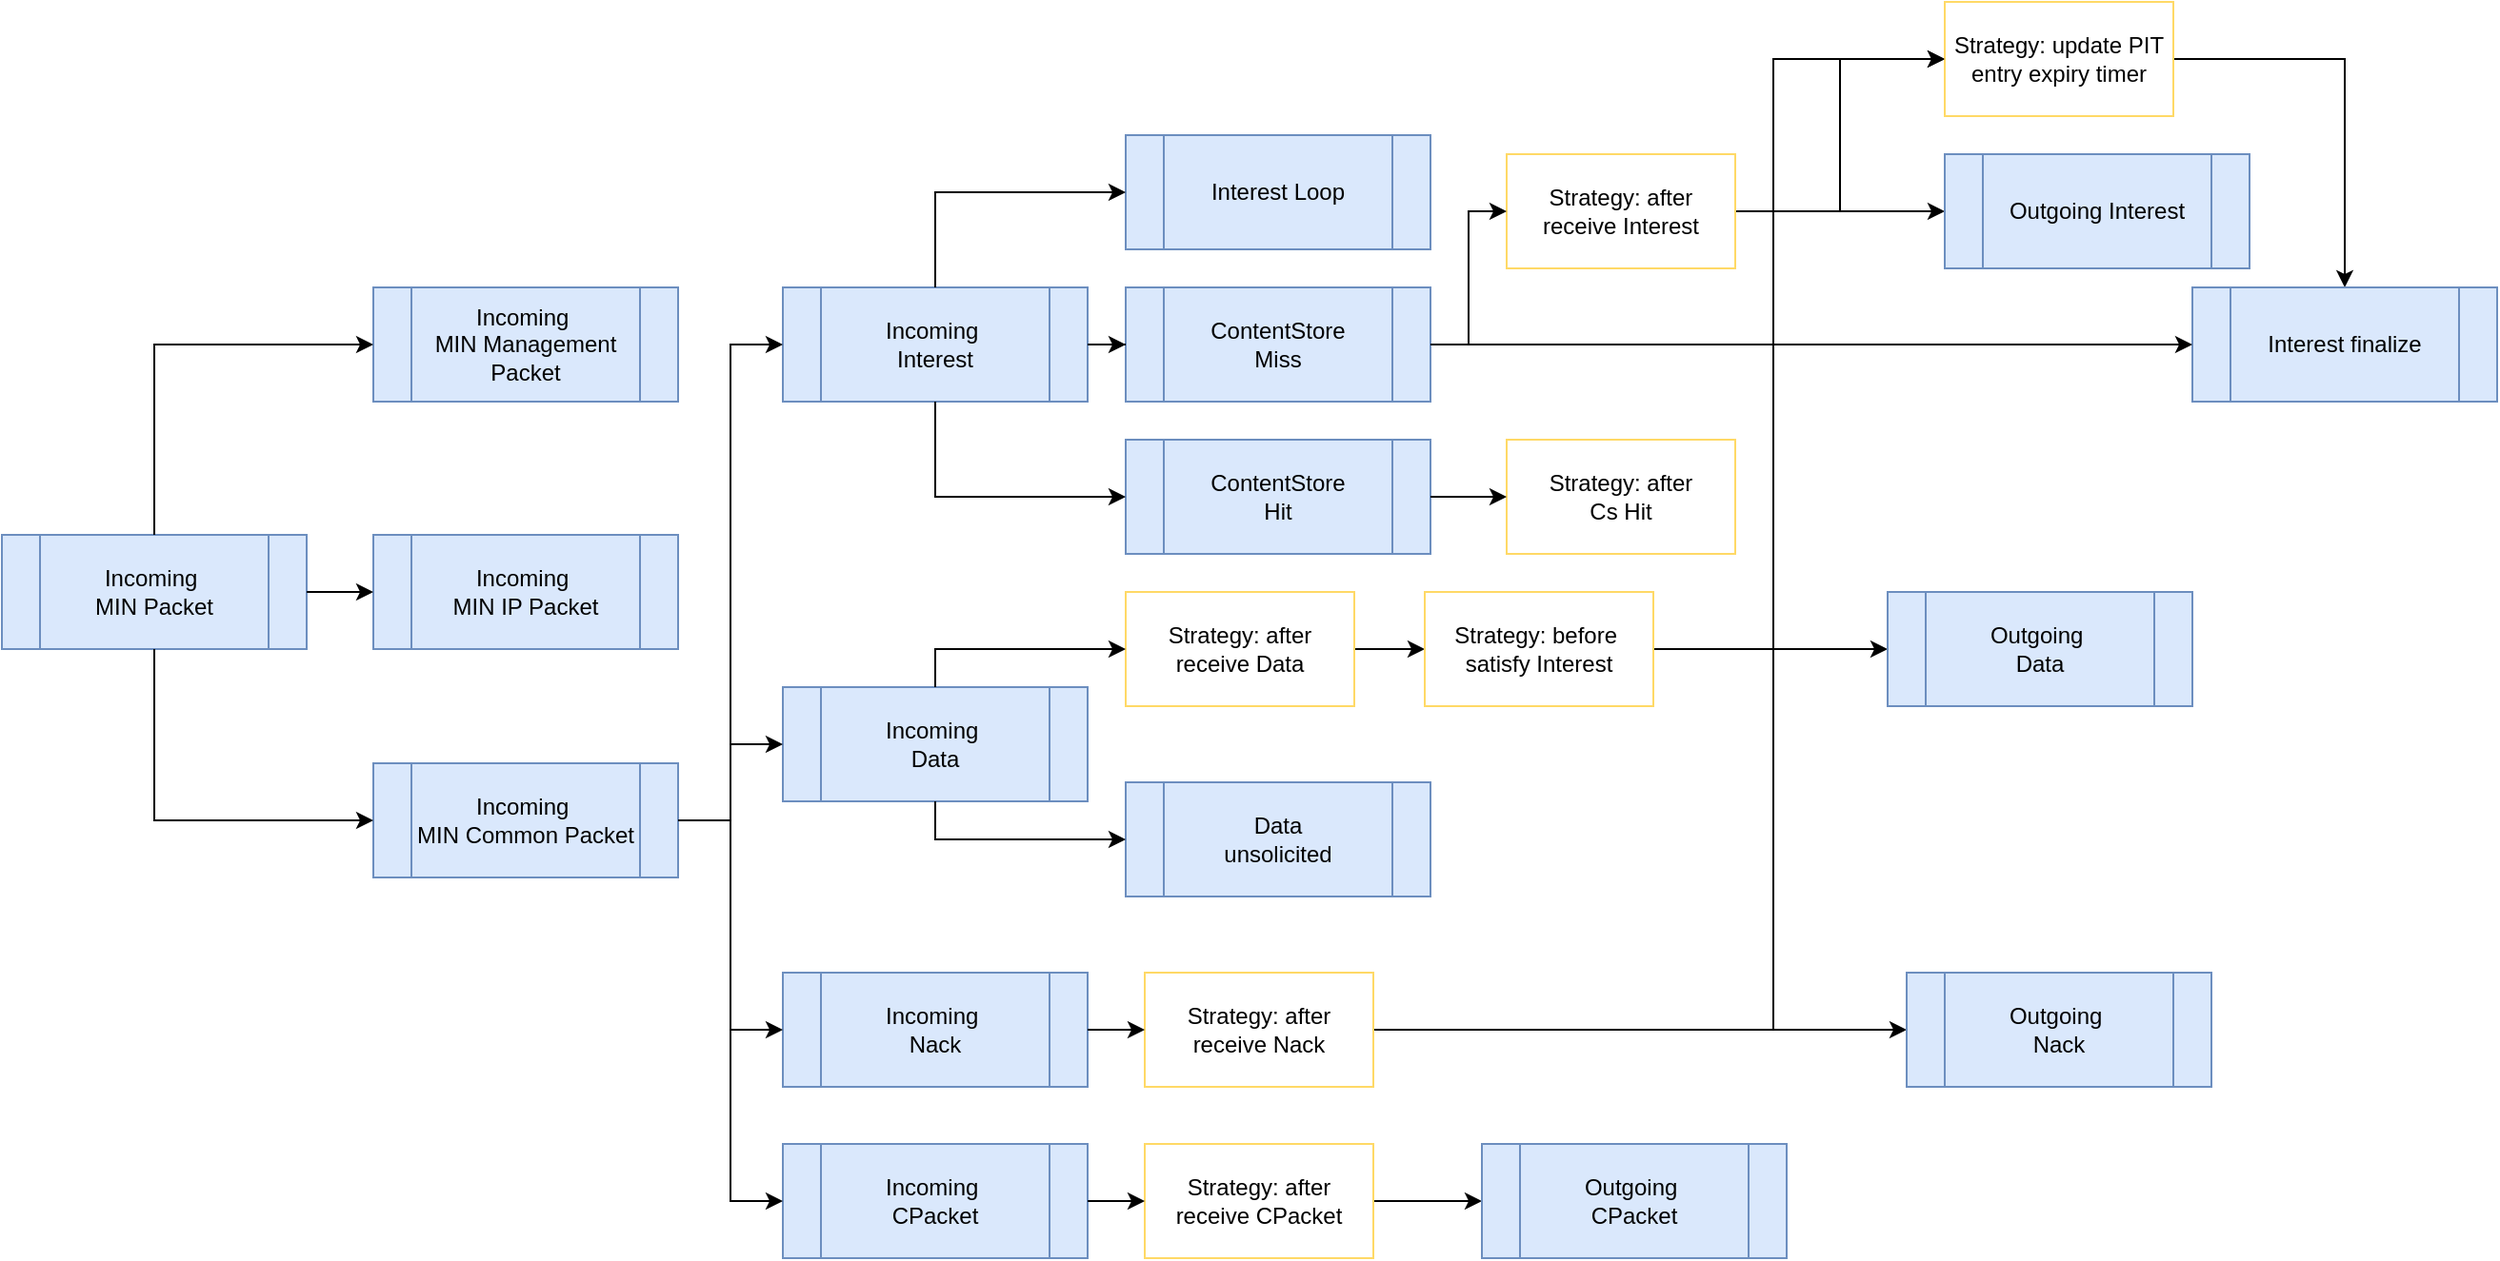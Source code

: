 <mxfile version="14.1.8" type="device"><diagram id="C5RBs43oDa-KdzZeNtuy" name="Page-1"><mxGraphModel dx="1351" dy="1036" grid="1" gridSize="10" guides="1" tooltips="1" connect="1" arrows="1" fold="1" page="1" pageScale="1" pageWidth="827" pageHeight="1169" math="0" shadow="0"><root><mxCell id="WIyWlLk6GJQsqaUBKTNV-0"/><mxCell id="WIyWlLk6GJQsqaUBKTNV-1" parent="WIyWlLk6GJQsqaUBKTNV-0"/><mxCell id="zD8YHaEz1joX9VBekWF3-3" value="" style="group" vertex="1" connectable="0" parent="WIyWlLk6GJQsqaUBKTNV-1" treatAsSingle="0"><mxGeometry x="50" y="700" width="160" height="60" as="geometry"/></mxCell><mxCell id="zD8YHaEz1joX9VBekWF3-0" value="Incoming&amp;nbsp;&lt;br&gt;MIN Packet" style="rounded=0;whiteSpace=wrap;html=1;fillColor=#dae8fc;strokeColor=#6c8ebf;" vertex="1" parent="zD8YHaEz1joX9VBekWF3-3"><mxGeometry x="20" width="120" height="60" as="geometry"/></mxCell><mxCell id="zD8YHaEz1joX9VBekWF3-1" value="" style="rounded=0;whiteSpace=wrap;html=1;fillColor=#dae8fc;strokeColor=#6c8ebf;" vertex="1" parent="zD8YHaEz1joX9VBekWF3-3"><mxGeometry width="20" height="60" as="geometry"/></mxCell><mxCell id="zD8YHaEz1joX9VBekWF3-2" value="" style="rounded=0;whiteSpace=wrap;html=1;fillColor=#dae8fc;strokeColor=#6c8ebf;" vertex="1" parent="zD8YHaEz1joX9VBekWF3-3"><mxGeometry x="140" width="20" height="60" as="geometry"/></mxCell><mxCell id="zD8YHaEz1joX9VBekWF3-4" value="" style="group" vertex="1" connectable="0" parent="WIyWlLk6GJQsqaUBKTNV-1" treatAsSingle="0"><mxGeometry x="245" y="570" width="160" height="60" as="geometry"/></mxCell><mxCell id="zD8YHaEz1joX9VBekWF3-5" value="Incoming&amp;nbsp;&lt;br&gt;MIN Management Packet" style="rounded=0;whiteSpace=wrap;html=1;fillColor=#dae8fc;strokeColor=#6c8ebf;" vertex="1" parent="zD8YHaEz1joX9VBekWF3-4"><mxGeometry x="20" width="120" height="60" as="geometry"/></mxCell><mxCell id="zD8YHaEz1joX9VBekWF3-6" value="" style="rounded=0;whiteSpace=wrap;html=1;fillColor=#dae8fc;strokeColor=#6c8ebf;" vertex="1" parent="zD8YHaEz1joX9VBekWF3-4"><mxGeometry width="20" height="60" as="geometry"/></mxCell><mxCell id="zD8YHaEz1joX9VBekWF3-7" value="" style="rounded=0;whiteSpace=wrap;html=1;fillColor=#dae8fc;strokeColor=#6c8ebf;" vertex="1" parent="zD8YHaEz1joX9VBekWF3-4"><mxGeometry x="140" width="20" height="60" as="geometry"/></mxCell><mxCell id="zD8YHaEz1joX9VBekWF3-8" value="" style="group" vertex="1" connectable="0" parent="WIyWlLk6GJQsqaUBKTNV-1" treatAsSingle="0"><mxGeometry x="245" y="700" width="160" height="60" as="geometry"/></mxCell><mxCell id="zD8YHaEz1joX9VBekWF3-9" value="Incoming&amp;nbsp;&lt;br&gt;MIN IP Packet" style="rounded=0;whiteSpace=wrap;html=1;fillColor=#dae8fc;strokeColor=#6c8ebf;" vertex="1" parent="zD8YHaEz1joX9VBekWF3-8"><mxGeometry x="20" width="120" height="60" as="geometry"/></mxCell><mxCell id="zD8YHaEz1joX9VBekWF3-10" value="" style="rounded=0;whiteSpace=wrap;html=1;fillColor=#dae8fc;strokeColor=#6c8ebf;" vertex="1" parent="zD8YHaEz1joX9VBekWF3-8"><mxGeometry width="20" height="60" as="geometry"/></mxCell><mxCell id="zD8YHaEz1joX9VBekWF3-11" value="" style="rounded=0;whiteSpace=wrap;html=1;fillColor=#dae8fc;strokeColor=#6c8ebf;" vertex="1" parent="zD8YHaEz1joX9VBekWF3-8"><mxGeometry x="140" width="20" height="60" as="geometry"/></mxCell><mxCell id="zD8YHaEz1joX9VBekWF3-12" value="" style="group" vertex="1" connectable="0" parent="WIyWlLk6GJQsqaUBKTNV-1" treatAsSingle="0"><mxGeometry x="245" y="820" width="160" height="60" as="geometry"/></mxCell><mxCell id="zD8YHaEz1joX9VBekWF3-13" value="Incoming&amp;nbsp;&lt;br&gt;MIN Common Packet" style="rounded=0;whiteSpace=wrap;html=1;fillColor=#dae8fc;strokeColor=#6c8ebf;" vertex="1" parent="zD8YHaEz1joX9VBekWF3-12"><mxGeometry x="20" width="120" height="60" as="geometry"/></mxCell><mxCell id="zD8YHaEz1joX9VBekWF3-14" value="" style="rounded=0;whiteSpace=wrap;html=1;fillColor=#dae8fc;strokeColor=#6c8ebf;" vertex="1" parent="zD8YHaEz1joX9VBekWF3-12"><mxGeometry width="20" height="60" as="geometry"/></mxCell><mxCell id="zD8YHaEz1joX9VBekWF3-15" value="" style="rounded=0;whiteSpace=wrap;html=1;fillColor=#dae8fc;strokeColor=#6c8ebf;" vertex="1" parent="zD8YHaEz1joX9VBekWF3-12"><mxGeometry x="140" width="20" height="60" as="geometry"/></mxCell><mxCell id="zD8YHaEz1joX9VBekWF3-17" style="edgeStyle=orthogonalEdgeStyle;rounded=0;orthogonalLoop=1;jettySize=auto;html=1;exitX=0.5;exitY=0;exitDx=0;exitDy=0;entryX=0;entryY=0.5;entryDx=0;entryDy=0;" edge="1" parent="WIyWlLk6GJQsqaUBKTNV-1" source="zD8YHaEz1joX9VBekWF3-0" target="zD8YHaEz1joX9VBekWF3-6"><mxGeometry relative="1" as="geometry"/></mxCell><mxCell id="zD8YHaEz1joX9VBekWF3-18" style="edgeStyle=orthogonalEdgeStyle;rounded=0;orthogonalLoop=1;jettySize=auto;html=1;exitX=0.5;exitY=1;exitDx=0;exitDy=0;entryX=0;entryY=0.5;entryDx=0;entryDy=0;" edge="1" parent="WIyWlLk6GJQsqaUBKTNV-1" source="zD8YHaEz1joX9VBekWF3-0" target="zD8YHaEz1joX9VBekWF3-14"><mxGeometry relative="1" as="geometry"/></mxCell><mxCell id="zD8YHaEz1joX9VBekWF3-19" style="edgeStyle=orthogonalEdgeStyle;rounded=0;orthogonalLoop=1;jettySize=auto;html=1;exitX=1;exitY=0.5;exitDx=0;exitDy=0;entryX=0;entryY=0.5;entryDx=0;entryDy=0;" edge="1" parent="WIyWlLk6GJQsqaUBKTNV-1" source="zD8YHaEz1joX9VBekWF3-2" target="zD8YHaEz1joX9VBekWF3-10"><mxGeometry relative="1" as="geometry"/></mxCell><mxCell id="zD8YHaEz1joX9VBekWF3-20" value="" style="group" vertex="1" connectable="0" parent="WIyWlLk6GJQsqaUBKTNV-1" treatAsSingle="0"><mxGeometry x="460" y="570" width="160" height="60" as="geometry"/></mxCell><mxCell id="zD8YHaEz1joX9VBekWF3-21" value="Incoming&amp;nbsp;&lt;br&gt;Interest" style="rounded=0;whiteSpace=wrap;html=1;fillColor=#dae8fc;strokeColor=#6c8ebf;" vertex="1" parent="zD8YHaEz1joX9VBekWF3-20"><mxGeometry x="20" width="120" height="60" as="geometry"/></mxCell><mxCell id="zD8YHaEz1joX9VBekWF3-22" value="" style="rounded=0;whiteSpace=wrap;html=1;fillColor=#dae8fc;strokeColor=#6c8ebf;" vertex="1" parent="zD8YHaEz1joX9VBekWF3-20"><mxGeometry width="20" height="60" as="geometry"/></mxCell><mxCell id="zD8YHaEz1joX9VBekWF3-23" value="" style="rounded=0;whiteSpace=wrap;html=1;fillColor=#dae8fc;strokeColor=#6c8ebf;" vertex="1" parent="zD8YHaEz1joX9VBekWF3-20"><mxGeometry x="140" width="20" height="60" as="geometry"/></mxCell><mxCell id="zD8YHaEz1joX9VBekWF3-24" value="" style="group" vertex="1" connectable="0" parent="WIyWlLk6GJQsqaUBKTNV-1" treatAsSingle="0"><mxGeometry x="460" y="780" width="160" height="60" as="geometry"/></mxCell><mxCell id="zD8YHaEz1joX9VBekWF3-25" value="Incoming&amp;nbsp;&lt;br&gt;Data" style="rounded=0;whiteSpace=wrap;html=1;fillColor=#dae8fc;strokeColor=#6c8ebf;" vertex="1" parent="zD8YHaEz1joX9VBekWF3-24"><mxGeometry x="20" width="120" height="60" as="geometry"/></mxCell><mxCell id="zD8YHaEz1joX9VBekWF3-26" value="" style="rounded=0;whiteSpace=wrap;html=1;fillColor=#dae8fc;strokeColor=#6c8ebf;" vertex="1" parent="zD8YHaEz1joX9VBekWF3-24"><mxGeometry width="20" height="60" as="geometry"/></mxCell><mxCell id="zD8YHaEz1joX9VBekWF3-27" value="" style="rounded=0;whiteSpace=wrap;html=1;fillColor=#dae8fc;strokeColor=#6c8ebf;" vertex="1" parent="zD8YHaEz1joX9VBekWF3-24"><mxGeometry x="140" width="20" height="60" as="geometry"/></mxCell><mxCell id="zD8YHaEz1joX9VBekWF3-28" value="" style="group" vertex="1" connectable="0" parent="WIyWlLk6GJQsqaUBKTNV-1" treatAsSingle="0"><mxGeometry x="460" y="930" width="160" height="60" as="geometry"/></mxCell><mxCell id="zD8YHaEz1joX9VBekWF3-29" value="Incoming&amp;nbsp;&lt;br&gt;Nack" style="rounded=0;whiteSpace=wrap;html=1;fillColor=#dae8fc;strokeColor=#6c8ebf;" vertex="1" parent="zD8YHaEz1joX9VBekWF3-28"><mxGeometry x="20" width="120" height="60" as="geometry"/></mxCell><mxCell id="zD8YHaEz1joX9VBekWF3-30" value="" style="rounded=0;whiteSpace=wrap;html=1;fillColor=#dae8fc;strokeColor=#6c8ebf;" vertex="1" parent="zD8YHaEz1joX9VBekWF3-28"><mxGeometry width="20" height="60" as="geometry"/></mxCell><mxCell id="zD8YHaEz1joX9VBekWF3-31" value="" style="rounded=0;whiteSpace=wrap;html=1;fillColor=#dae8fc;strokeColor=#6c8ebf;" vertex="1" parent="zD8YHaEz1joX9VBekWF3-28"><mxGeometry x="140" width="20" height="60" as="geometry"/></mxCell><mxCell id="zD8YHaEz1joX9VBekWF3-32" value="" style="group" vertex="1" connectable="0" parent="WIyWlLk6GJQsqaUBKTNV-1" treatAsSingle="0"><mxGeometry x="460" y="1020" width="160" height="60" as="geometry"/></mxCell><mxCell id="zD8YHaEz1joX9VBekWF3-33" value="Incoming&amp;nbsp;&lt;br&gt;CPacket" style="rounded=0;whiteSpace=wrap;html=1;fillColor=#dae8fc;strokeColor=#6c8ebf;" vertex="1" parent="zD8YHaEz1joX9VBekWF3-32"><mxGeometry x="20" width="120" height="60" as="geometry"/></mxCell><mxCell id="zD8YHaEz1joX9VBekWF3-34" value="" style="rounded=0;whiteSpace=wrap;html=1;fillColor=#dae8fc;strokeColor=#6c8ebf;" vertex="1" parent="zD8YHaEz1joX9VBekWF3-32"><mxGeometry width="20" height="60" as="geometry"/></mxCell><mxCell id="zD8YHaEz1joX9VBekWF3-35" value="" style="rounded=0;whiteSpace=wrap;html=1;fillColor=#dae8fc;strokeColor=#6c8ebf;" vertex="1" parent="zD8YHaEz1joX9VBekWF3-32"><mxGeometry x="140" width="20" height="60" as="geometry"/></mxCell><mxCell id="zD8YHaEz1joX9VBekWF3-37" style="edgeStyle=orthogonalEdgeStyle;rounded=0;orthogonalLoop=1;jettySize=auto;html=1;exitX=1;exitY=0.5;exitDx=0;exitDy=0;entryX=0;entryY=0.5;entryDx=0;entryDy=0;" edge="1" parent="WIyWlLk6GJQsqaUBKTNV-1" source="zD8YHaEz1joX9VBekWF3-15" target="zD8YHaEz1joX9VBekWF3-22"><mxGeometry relative="1" as="geometry"/></mxCell><mxCell id="zD8YHaEz1joX9VBekWF3-38" style="edgeStyle=orthogonalEdgeStyle;rounded=0;orthogonalLoop=1;jettySize=auto;html=1;exitX=1;exitY=0.5;exitDx=0;exitDy=0;entryX=0;entryY=0.5;entryDx=0;entryDy=0;" edge="1" parent="WIyWlLk6GJQsqaUBKTNV-1" source="zD8YHaEz1joX9VBekWF3-15" target="zD8YHaEz1joX9VBekWF3-26"><mxGeometry relative="1" as="geometry"/></mxCell><mxCell id="zD8YHaEz1joX9VBekWF3-39" style="edgeStyle=orthogonalEdgeStyle;rounded=0;orthogonalLoop=1;jettySize=auto;html=1;exitX=1;exitY=0.5;exitDx=0;exitDy=0;entryX=0;entryY=0.5;entryDx=0;entryDy=0;" edge="1" parent="WIyWlLk6GJQsqaUBKTNV-1" source="zD8YHaEz1joX9VBekWF3-15" target="zD8YHaEz1joX9VBekWF3-30"><mxGeometry relative="1" as="geometry"/></mxCell><mxCell id="zD8YHaEz1joX9VBekWF3-40" style="edgeStyle=orthogonalEdgeStyle;rounded=0;orthogonalLoop=1;jettySize=auto;html=1;exitX=1;exitY=0.5;exitDx=0;exitDy=0;entryX=0;entryY=0.5;entryDx=0;entryDy=0;" edge="1" parent="WIyWlLk6GJQsqaUBKTNV-1" source="zD8YHaEz1joX9VBekWF3-15" target="zD8YHaEz1joX9VBekWF3-34"><mxGeometry relative="1" as="geometry"/></mxCell><mxCell id="zD8YHaEz1joX9VBekWF3-41" value="" style="group" vertex="1" connectable="0" parent="WIyWlLk6GJQsqaUBKTNV-1" treatAsSingle="0"><mxGeometry x="640" y="490" width="160" height="60" as="geometry"/></mxCell><mxCell id="zD8YHaEz1joX9VBekWF3-42" value="Interest Loop" style="rounded=0;whiteSpace=wrap;html=1;fillColor=#dae8fc;strokeColor=#6c8ebf;" vertex="1" parent="zD8YHaEz1joX9VBekWF3-41"><mxGeometry x="20" width="120" height="60" as="geometry"/></mxCell><mxCell id="zD8YHaEz1joX9VBekWF3-43" value="" style="rounded=0;whiteSpace=wrap;html=1;fillColor=#dae8fc;strokeColor=#6c8ebf;" vertex="1" parent="zD8YHaEz1joX9VBekWF3-41"><mxGeometry width="20" height="60" as="geometry"/></mxCell><mxCell id="zD8YHaEz1joX9VBekWF3-44" value="" style="rounded=0;whiteSpace=wrap;html=1;fillColor=#dae8fc;strokeColor=#6c8ebf;" vertex="1" parent="zD8YHaEz1joX9VBekWF3-41"><mxGeometry x="140" width="20" height="60" as="geometry"/></mxCell><mxCell id="zD8YHaEz1joX9VBekWF3-45" value="" style="group" vertex="1" connectable="0" parent="WIyWlLk6GJQsqaUBKTNV-1" treatAsSingle="0"><mxGeometry x="640" y="570" width="160" height="60" as="geometry"/></mxCell><mxCell id="zD8YHaEz1joX9VBekWF3-46" value="ContentStore&lt;br&gt;Miss" style="rounded=0;whiteSpace=wrap;html=1;fillColor=#dae8fc;strokeColor=#6c8ebf;" vertex="1" parent="zD8YHaEz1joX9VBekWF3-45"><mxGeometry x="20" width="120" height="60" as="geometry"/></mxCell><mxCell id="zD8YHaEz1joX9VBekWF3-47" value="" style="rounded=0;whiteSpace=wrap;html=1;fillColor=#dae8fc;strokeColor=#6c8ebf;" vertex="1" parent="zD8YHaEz1joX9VBekWF3-45"><mxGeometry width="20" height="60" as="geometry"/></mxCell><mxCell id="zD8YHaEz1joX9VBekWF3-48" value="" style="rounded=0;whiteSpace=wrap;html=1;fillColor=#dae8fc;strokeColor=#6c8ebf;" vertex="1" parent="zD8YHaEz1joX9VBekWF3-45"><mxGeometry x="140" width="20" height="60" as="geometry"/></mxCell><mxCell id="zD8YHaEz1joX9VBekWF3-49" value="" style="group" vertex="1" connectable="0" parent="WIyWlLk6GJQsqaUBKTNV-1" treatAsSingle="0"><mxGeometry x="640" y="650" width="160" height="60" as="geometry"/></mxCell><mxCell id="zD8YHaEz1joX9VBekWF3-50" value="ContentStore&lt;br&gt;Hit" style="rounded=0;whiteSpace=wrap;html=1;fillColor=#dae8fc;strokeColor=#6c8ebf;" vertex="1" parent="zD8YHaEz1joX9VBekWF3-49"><mxGeometry x="20" width="120" height="60" as="geometry"/></mxCell><mxCell id="zD8YHaEz1joX9VBekWF3-51" value="" style="rounded=0;whiteSpace=wrap;html=1;fillColor=#dae8fc;strokeColor=#6c8ebf;" vertex="1" parent="zD8YHaEz1joX9VBekWF3-49"><mxGeometry width="20" height="60" as="geometry"/></mxCell><mxCell id="zD8YHaEz1joX9VBekWF3-52" value="" style="rounded=0;whiteSpace=wrap;html=1;fillColor=#dae8fc;strokeColor=#6c8ebf;" vertex="1" parent="zD8YHaEz1joX9VBekWF3-49"><mxGeometry x="140" width="20" height="60" as="geometry"/></mxCell><mxCell id="zD8YHaEz1joX9VBekWF3-53" style="edgeStyle=orthogonalEdgeStyle;rounded=0;orthogonalLoop=1;jettySize=auto;html=1;exitX=0.5;exitY=0;exitDx=0;exitDy=0;entryX=0;entryY=0.5;entryDx=0;entryDy=0;" edge="1" parent="WIyWlLk6GJQsqaUBKTNV-1" source="zD8YHaEz1joX9VBekWF3-21" target="zD8YHaEz1joX9VBekWF3-43"><mxGeometry relative="1" as="geometry"/></mxCell><mxCell id="zD8YHaEz1joX9VBekWF3-54" style="edgeStyle=orthogonalEdgeStyle;rounded=0;orthogonalLoop=1;jettySize=auto;html=1;exitX=1;exitY=0.5;exitDx=0;exitDy=0;" edge="1" parent="WIyWlLk6GJQsqaUBKTNV-1" source="zD8YHaEz1joX9VBekWF3-23" target="zD8YHaEz1joX9VBekWF3-47"><mxGeometry relative="1" as="geometry"/></mxCell><mxCell id="zD8YHaEz1joX9VBekWF3-55" style="edgeStyle=orthogonalEdgeStyle;rounded=0;orthogonalLoop=1;jettySize=auto;html=1;exitX=0.5;exitY=1;exitDx=0;exitDy=0;entryX=0;entryY=0.5;entryDx=0;entryDy=0;" edge="1" parent="WIyWlLk6GJQsqaUBKTNV-1" source="zD8YHaEz1joX9VBekWF3-21" target="zD8YHaEz1joX9VBekWF3-51"><mxGeometry relative="1" as="geometry"/></mxCell><mxCell id="zD8YHaEz1joX9VBekWF3-61" style="edgeStyle=orthogonalEdgeStyle;rounded=0;orthogonalLoop=1;jettySize=auto;html=1;exitX=1;exitY=0.5;exitDx=0;exitDy=0;entryX=0;entryY=0.5;entryDx=0;entryDy=0;" edge="1" parent="WIyWlLk6GJQsqaUBKTNV-1" source="zD8YHaEz1joX9VBekWF3-56" target="zD8YHaEz1joX9VBekWF3-60"><mxGeometry relative="1" as="geometry"/></mxCell><mxCell id="zD8YHaEz1joX9VBekWF3-66" style="edgeStyle=orthogonalEdgeStyle;rounded=0;orthogonalLoop=1;jettySize=auto;html=1;exitX=1;exitY=0.5;exitDx=0;exitDy=0;entryX=0;entryY=0.5;entryDx=0;entryDy=0;" edge="1" parent="WIyWlLk6GJQsqaUBKTNV-1" source="zD8YHaEz1joX9VBekWF3-56" target="zD8YHaEz1joX9VBekWF3-64"><mxGeometry relative="1" as="geometry"/></mxCell><mxCell id="zD8YHaEz1joX9VBekWF3-56" value="Strategy: after &lt;br&gt;receive Interest" style="rounded=0;whiteSpace=wrap;html=1;strokeColor=#FFD966;" vertex="1" parent="WIyWlLk6GJQsqaUBKTNV-1"><mxGeometry x="840" y="500" width="120" height="60" as="geometry"/></mxCell><mxCell id="zD8YHaEz1joX9VBekWF3-57" style="edgeStyle=orthogonalEdgeStyle;rounded=0;orthogonalLoop=1;jettySize=auto;html=1;exitX=1;exitY=0.5;exitDx=0;exitDy=0;entryX=0;entryY=0.5;entryDx=0;entryDy=0;" edge="1" parent="WIyWlLk6GJQsqaUBKTNV-1" source="zD8YHaEz1joX9VBekWF3-48" target="zD8YHaEz1joX9VBekWF3-56"><mxGeometry relative="1" as="geometry"/></mxCell><mxCell id="zD8YHaEz1joX9VBekWF3-58" value="Strategy: after &lt;br&gt;Cs Hit" style="rounded=0;whiteSpace=wrap;html=1;strokeColor=#FFD966;" vertex="1" parent="WIyWlLk6GJQsqaUBKTNV-1"><mxGeometry x="840" y="650" width="120" height="60" as="geometry"/></mxCell><mxCell id="zD8YHaEz1joX9VBekWF3-59" style="edgeStyle=orthogonalEdgeStyle;rounded=0;orthogonalLoop=1;jettySize=auto;html=1;exitX=1;exitY=0.5;exitDx=0;exitDy=0;entryX=0;entryY=0.5;entryDx=0;entryDy=0;" edge="1" parent="WIyWlLk6GJQsqaUBKTNV-1" source="zD8YHaEz1joX9VBekWF3-52" target="zD8YHaEz1joX9VBekWF3-58"><mxGeometry relative="1" as="geometry"/></mxCell><mxCell id="zD8YHaEz1joX9VBekWF3-71" style="edgeStyle=orthogonalEdgeStyle;rounded=0;orthogonalLoop=1;jettySize=auto;html=1;exitX=1;exitY=0.5;exitDx=0;exitDy=0;entryX=0.5;entryY=0;entryDx=0;entryDy=0;" edge="1" parent="WIyWlLk6GJQsqaUBKTNV-1" source="zD8YHaEz1joX9VBekWF3-60" target="zD8YHaEz1joX9VBekWF3-68"><mxGeometry relative="1" as="geometry"/></mxCell><mxCell id="zD8YHaEz1joX9VBekWF3-60" value="Strategy: update PIT&lt;br&gt;entry expiry timer" style="rounded=0;whiteSpace=wrap;html=1;strokeColor=#FFD966;" vertex="1" parent="WIyWlLk6GJQsqaUBKTNV-1"><mxGeometry x="1070" y="420" width="120" height="60" as="geometry"/></mxCell><mxCell id="zD8YHaEz1joX9VBekWF3-62" value="" style="group" vertex="1" connectable="0" parent="WIyWlLk6GJQsqaUBKTNV-1" treatAsSingle="0"><mxGeometry x="1070" y="500" width="160" height="60" as="geometry"/></mxCell><mxCell id="zD8YHaEz1joX9VBekWF3-63" value="Outgoing Interest" style="rounded=0;whiteSpace=wrap;html=1;fillColor=#dae8fc;strokeColor=#6c8ebf;" vertex="1" parent="zD8YHaEz1joX9VBekWF3-62"><mxGeometry x="20" width="120" height="60" as="geometry"/></mxCell><mxCell id="zD8YHaEz1joX9VBekWF3-64" value="" style="rounded=0;whiteSpace=wrap;html=1;fillColor=#dae8fc;strokeColor=#6c8ebf;" vertex="1" parent="zD8YHaEz1joX9VBekWF3-62"><mxGeometry width="20" height="60" as="geometry"/></mxCell><mxCell id="zD8YHaEz1joX9VBekWF3-65" value="" style="rounded=0;whiteSpace=wrap;html=1;fillColor=#dae8fc;strokeColor=#6c8ebf;" vertex="1" parent="zD8YHaEz1joX9VBekWF3-62"><mxGeometry x="140" width="20" height="60" as="geometry"/></mxCell><mxCell id="zD8YHaEz1joX9VBekWF3-67" value="" style="group" vertex="1" connectable="0" parent="WIyWlLk6GJQsqaUBKTNV-1" treatAsSingle="0"><mxGeometry x="1200" y="570" width="160" height="60" as="geometry"/></mxCell><mxCell id="zD8YHaEz1joX9VBekWF3-68" value="Interest finalize" style="rounded=0;whiteSpace=wrap;html=1;fillColor=#dae8fc;strokeColor=#6c8ebf;" vertex="1" parent="zD8YHaEz1joX9VBekWF3-67"><mxGeometry x="20" width="120" height="60" as="geometry"/></mxCell><mxCell id="zD8YHaEz1joX9VBekWF3-69" value="" style="rounded=0;whiteSpace=wrap;html=1;fillColor=#dae8fc;strokeColor=#6c8ebf;" vertex="1" parent="zD8YHaEz1joX9VBekWF3-67"><mxGeometry width="20" height="60" as="geometry"/></mxCell><mxCell id="zD8YHaEz1joX9VBekWF3-70" value="" style="rounded=0;whiteSpace=wrap;html=1;fillColor=#dae8fc;strokeColor=#6c8ebf;" vertex="1" parent="zD8YHaEz1joX9VBekWF3-67"><mxGeometry x="140" width="20" height="60" as="geometry"/></mxCell><mxCell id="zD8YHaEz1joX9VBekWF3-72" style="edgeStyle=orthogonalEdgeStyle;rounded=0;orthogonalLoop=1;jettySize=auto;html=1;exitX=1;exitY=0.5;exitDx=0;exitDy=0;entryX=0;entryY=0.5;entryDx=0;entryDy=0;" edge="1" parent="WIyWlLk6GJQsqaUBKTNV-1" source="zD8YHaEz1joX9VBekWF3-48" target="zD8YHaEz1joX9VBekWF3-69"><mxGeometry relative="1" as="geometry"/></mxCell><mxCell id="zD8YHaEz1joX9VBekWF3-76" style="edgeStyle=orthogonalEdgeStyle;rounded=0;orthogonalLoop=1;jettySize=auto;html=1;exitX=1;exitY=0.5;exitDx=0;exitDy=0;entryX=0;entryY=0.5;entryDx=0;entryDy=0;" edge="1" parent="WIyWlLk6GJQsqaUBKTNV-1" source="zD8YHaEz1joX9VBekWF3-73" target="zD8YHaEz1joX9VBekWF3-75"><mxGeometry relative="1" as="geometry"/></mxCell><mxCell id="zD8YHaEz1joX9VBekWF3-73" value="Strategy: after &lt;br&gt;receive Data" style="rounded=0;whiteSpace=wrap;html=1;strokeColor=#FFD966;" vertex="1" parent="WIyWlLk6GJQsqaUBKTNV-1"><mxGeometry x="640" y="730" width="120" height="60" as="geometry"/></mxCell><mxCell id="zD8YHaEz1joX9VBekWF3-81" style="edgeStyle=orthogonalEdgeStyle;rounded=0;orthogonalLoop=1;jettySize=auto;html=1;exitX=1;exitY=0.5;exitDx=0;exitDy=0;entryX=0;entryY=0.5;entryDx=0;entryDy=0;" edge="1" parent="WIyWlLk6GJQsqaUBKTNV-1" source="zD8YHaEz1joX9VBekWF3-75" target="zD8YHaEz1joX9VBekWF3-79"><mxGeometry relative="1" as="geometry"/></mxCell><mxCell id="zD8YHaEz1joX9VBekWF3-75" value="Strategy: before&amp;nbsp;&lt;br&gt;satisfy Interest" style="rounded=0;whiteSpace=wrap;html=1;strokeColor=#FFD966;" vertex="1" parent="WIyWlLk6GJQsqaUBKTNV-1"><mxGeometry x="797" y="730" width="120" height="60" as="geometry"/></mxCell><mxCell id="zD8YHaEz1joX9VBekWF3-77" value="" style="group" vertex="1" connectable="0" parent="WIyWlLk6GJQsqaUBKTNV-1" treatAsSingle="0"><mxGeometry x="1040" y="730" width="160" height="60" as="geometry"/></mxCell><mxCell id="zD8YHaEz1joX9VBekWF3-78" value="Outgoing&amp;nbsp;&lt;br&gt;Data" style="rounded=0;whiteSpace=wrap;html=1;fillColor=#dae8fc;strokeColor=#6c8ebf;" vertex="1" parent="zD8YHaEz1joX9VBekWF3-77"><mxGeometry x="20" width="120" height="60" as="geometry"/></mxCell><mxCell id="zD8YHaEz1joX9VBekWF3-79" value="" style="rounded=0;whiteSpace=wrap;html=1;fillColor=#dae8fc;strokeColor=#6c8ebf;" vertex="1" parent="zD8YHaEz1joX9VBekWF3-77"><mxGeometry width="20" height="60" as="geometry"/></mxCell><mxCell id="zD8YHaEz1joX9VBekWF3-80" value="" style="rounded=0;whiteSpace=wrap;html=1;fillColor=#dae8fc;strokeColor=#6c8ebf;" vertex="1" parent="zD8YHaEz1joX9VBekWF3-77"><mxGeometry x="140" width="20" height="60" as="geometry"/></mxCell><mxCell id="zD8YHaEz1joX9VBekWF3-82" value="" style="group" vertex="1" connectable="0" parent="WIyWlLk6GJQsqaUBKTNV-1" treatAsSingle="0"><mxGeometry x="640" y="830" width="160" height="60" as="geometry"/></mxCell><mxCell id="zD8YHaEz1joX9VBekWF3-83" value="Data&lt;br&gt;unsolicited" style="rounded=0;whiteSpace=wrap;html=1;fillColor=#dae8fc;strokeColor=#6c8ebf;" vertex="1" parent="zD8YHaEz1joX9VBekWF3-82"><mxGeometry x="20" width="120" height="60" as="geometry"/></mxCell><mxCell id="zD8YHaEz1joX9VBekWF3-84" value="" style="rounded=0;whiteSpace=wrap;html=1;fillColor=#dae8fc;strokeColor=#6c8ebf;" vertex="1" parent="zD8YHaEz1joX9VBekWF3-82"><mxGeometry width="20" height="60" as="geometry"/></mxCell><mxCell id="zD8YHaEz1joX9VBekWF3-85" value="" style="rounded=0;whiteSpace=wrap;html=1;fillColor=#dae8fc;strokeColor=#6c8ebf;" vertex="1" parent="zD8YHaEz1joX9VBekWF3-82"><mxGeometry x="140" width="20" height="60" as="geometry"/></mxCell><mxCell id="zD8YHaEz1joX9VBekWF3-87" style="edgeStyle=orthogonalEdgeStyle;rounded=0;orthogonalLoop=1;jettySize=auto;html=1;exitX=0.5;exitY=0;exitDx=0;exitDy=0;entryX=0;entryY=0.5;entryDx=0;entryDy=0;" edge="1" parent="WIyWlLk6GJQsqaUBKTNV-1" source="zD8YHaEz1joX9VBekWF3-25" target="zD8YHaEz1joX9VBekWF3-73"><mxGeometry relative="1" as="geometry"/></mxCell><mxCell id="zD8YHaEz1joX9VBekWF3-88" style="edgeStyle=orthogonalEdgeStyle;rounded=0;orthogonalLoop=1;jettySize=auto;html=1;exitX=0.5;exitY=1;exitDx=0;exitDy=0;entryX=0;entryY=0.5;entryDx=0;entryDy=0;" edge="1" parent="WIyWlLk6GJQsqaUBKTNV-1" source="zD8YHaEz1joX9VBekWF3-25" target="zD8YHaEz1joX9VBekWF3-84"><mxGeometry relative="1" as="geometry"/></mxCell><mxCell id="zD8YHaEz1joX9VBekWF3-91" style="edgeStyle=orthogonalEdgeStyle;rounded=0;orthogonalLoop=1;jettySize=auto;html=1;exitX=1;exitY=0.5;exitDx=0;exitDy=0;entryX=0;entryY=0.5;entryDx=0;entryDy=0;" edge="1" parent="WIyWlLk6GJQsqaUBKTNV-1" source="zD8YHaEz1joX9VBekWF3-89" target="zD8YHaEz1joX9VBekWF3-60"><mxGeometry relative="1" as="geometry"><Array as="points"><mxPoint x="980" y="960"/><mxPoint x="980" y="450"/></Array></mxGeometry></mxCell><mxCell id="zD8YHaEz1joX9VBekWF3-96" style="edgeStyle=orthogonalEdgeStyle;rounded=0;orthogonalLoop=1;jettySize=auto;html=1;exitX=1;exitY=0.5;exitDx=0;exitDy=0;entryX=0;entryY=0.5;entryDx=0;entryDy=0;" edge="1" parent="WIyWlLk6GJQsqaUBKTNV-1" source="zD8YHaEz1joX9VBekWF3-89" target="zD8YHaEz1joX9VBekWF3-94"><mxGeometry relative="1" as="geometry"/></mxCell><mxCell id="zD8YHaEz1joX9VBekWF3-89" value="Strategy: after &lt;br&gt;receive Nack" style="rounded=0;whiteSpace=wrap;html=1;strokeColor=#FFD966;" vertex="1" parent="WIyWlLk6GJQsqaUBKTNV-1"><mxGeometry x="650" y="930" width="120" height="60" as="geometry"/></mxCell><mxCell id="zD8YHaEz1joX9VBekWF3-90" style="edgeStyle=orthogonalEdgeStyle;rounded=0;orthogonalLoop=1;jettySize=auto;html=1;exitX=1;exitY=0.5;exitDx=0;exitDy=0;" edge="1" parent="WIyWlLk6GJQsqaUBKTNV-1" source="zD8YHaEz1joX9VBekWF3-31" target="zD8YHaEz1joX9VBekWF3-89"><mxGeometry relative="1" as="geometry"/></mxCell><mxCell id="zD8YHaEz1joX9VBekWF3-92" value="" style="group" vertex="1" connectable="0" parent="WIyWlLk6GJQsqaUBKTNV-1" treatAsSingle="0"><mxGeometry x="1050" y="930" width="160" height="60" as="geometry"/></mxCell><mxCell id="zD8YHaEz1joX9VBekWF3-93" value="Outgoing&amp;nbsp;&lt;br&gt;Nack" style="rounded=0;whiteSpace=wrap;html=1;fillColor=#dae8fc;strokeColor=#6c8ebf;" vertex="1" parent="zD8YHaEz1joX9VBekWF3-92"><mxGeometry x="20" width="120" height="60" as="geometry"/></mxCell><mxCell id="zD8YHaEz1joX9VBekWF3-94" value="" style="rounded=0;whiteSpace=wrap;html=1;fillColor=#dae8fc;strokeColor=#6c8ebf;" vertex="1" parent="zD8YHaEz1joX9VBekWF3-92"><mxGeometry width="20" height="60" as="geometry"/></mxCell><mxCell id="zD8YHaEz1joX9VBekWF3-95" value="" style="rounded=0;whiteSpace=wrap;html=1;fillColor=#dae8fc;strokeColor=#6c8ebf;" vertex="1" parent="zD8YHaEz1joX9VBekWF3-92"><mxGeometry x="140" width="20" height="60" as="geometry"/></mxCell><mxCell id="zD8YHaEz1joX9VBekWF3-103" style="edgeStyle=orthogonalEdgeStyle;rounded=0;orthogonalLoop=1;jettySize=auto;html=1;exitX=1;exitY=0.5;exitDx=0;exitDy=0;entryX=0;entryY=0.5;entryDx=0;entryDy=0;" edge="1" parent="WIyWlLk6GJQsqaUBKTNV-1" source="zD8YHaEz1joX9VBekWF3-97" target="zD8YHaEz1joX9VBekWF3-101"><mxGeometry relative="1" as="geometry"/></mxCell><mxCell id="zD8YHaEz1joX9VBekWF3-97" value="Strategy: after &lt;br&gt;receive CPacket" style="rounded=0;whiteSpace=wrap;html=1;strokeColor=#FFD966;" vertex="1" parent="WIyWlLk6GJQsqaUBKTNV-1"><mxGeometry x="650" y="1020" width="120" height="60" as="geometry"/></mxCell><mxCell id="zD8YHaEz1joX9VBekWF3-98" style="edgeStyle=orthogonalEdgeStyle;rounded=0;orthogonalLoop=1;jettySize=auto;html=1;exitX=1;exitY=0.5;exitDx=0;exitDy=0;entryX=0;entryY=0.5;entryDx=0;entryDy=0;" edge="1" parent="WIyWlLk6GJQsqaUBKTNV-1" source="zD8YHaEz1joX9VBekWF3-35" target="zD8YHaEz1joX9VBekWF3-97"><mxGeometry relative="1" as="geometry"/></mxCell><mxCell id="zD8YHaEz1joX9VBekWF3-99" value="" style="group" vertex="1" connectable="0" parent="WIyWlLk6GJQsqaUBKTNV-1" treatAsSingle="0"><mxGeometry x="827" y="1020" width="160" height="60" as="geometry"/></mxCell><mxCell id="zD8YHaEz1joX9VBekWF3-100" value="Outgoing&amp;nbsp;&lt;br&gt;CPacket" style="rounded=0;whiteSpace=wrap;html=1;fillColor=#dae8fc;strokeColor=#6c8ebf;" vertex="1" parent="zD8YHaEz1joX9VBekWF3-99"><mxGeometry x="20" width="120" height="60" as="geometry"/></mxCell><mxCell id="zD8YHaEz1joX9VBekWF3-101" value="" style="rounded=0;whiteSpace=wrap;html=1;fillColor=#dae8fc;strokeColor=#6c8ebf;" vertex="1" parent="zD8YHaEz1joX9VBekWF3-99"><mxGeometry width="20" height="60" as="geometry"/></mxCell><mxCell id="zD8YHaEz1joX9VBekWF3-102" value="" style="rounded=0;whiteSpace=wrap;html=1;fillColor=#dae8fc;strokeColor=#6c8ebf;" vertex="1" parent="zD8YHaEz1joX9VBekWF3-99"><mxGeometry x="140" width="20" height="60" as="geometry"/></mxCell></root></mxGraphModel></diagram></mxfile>